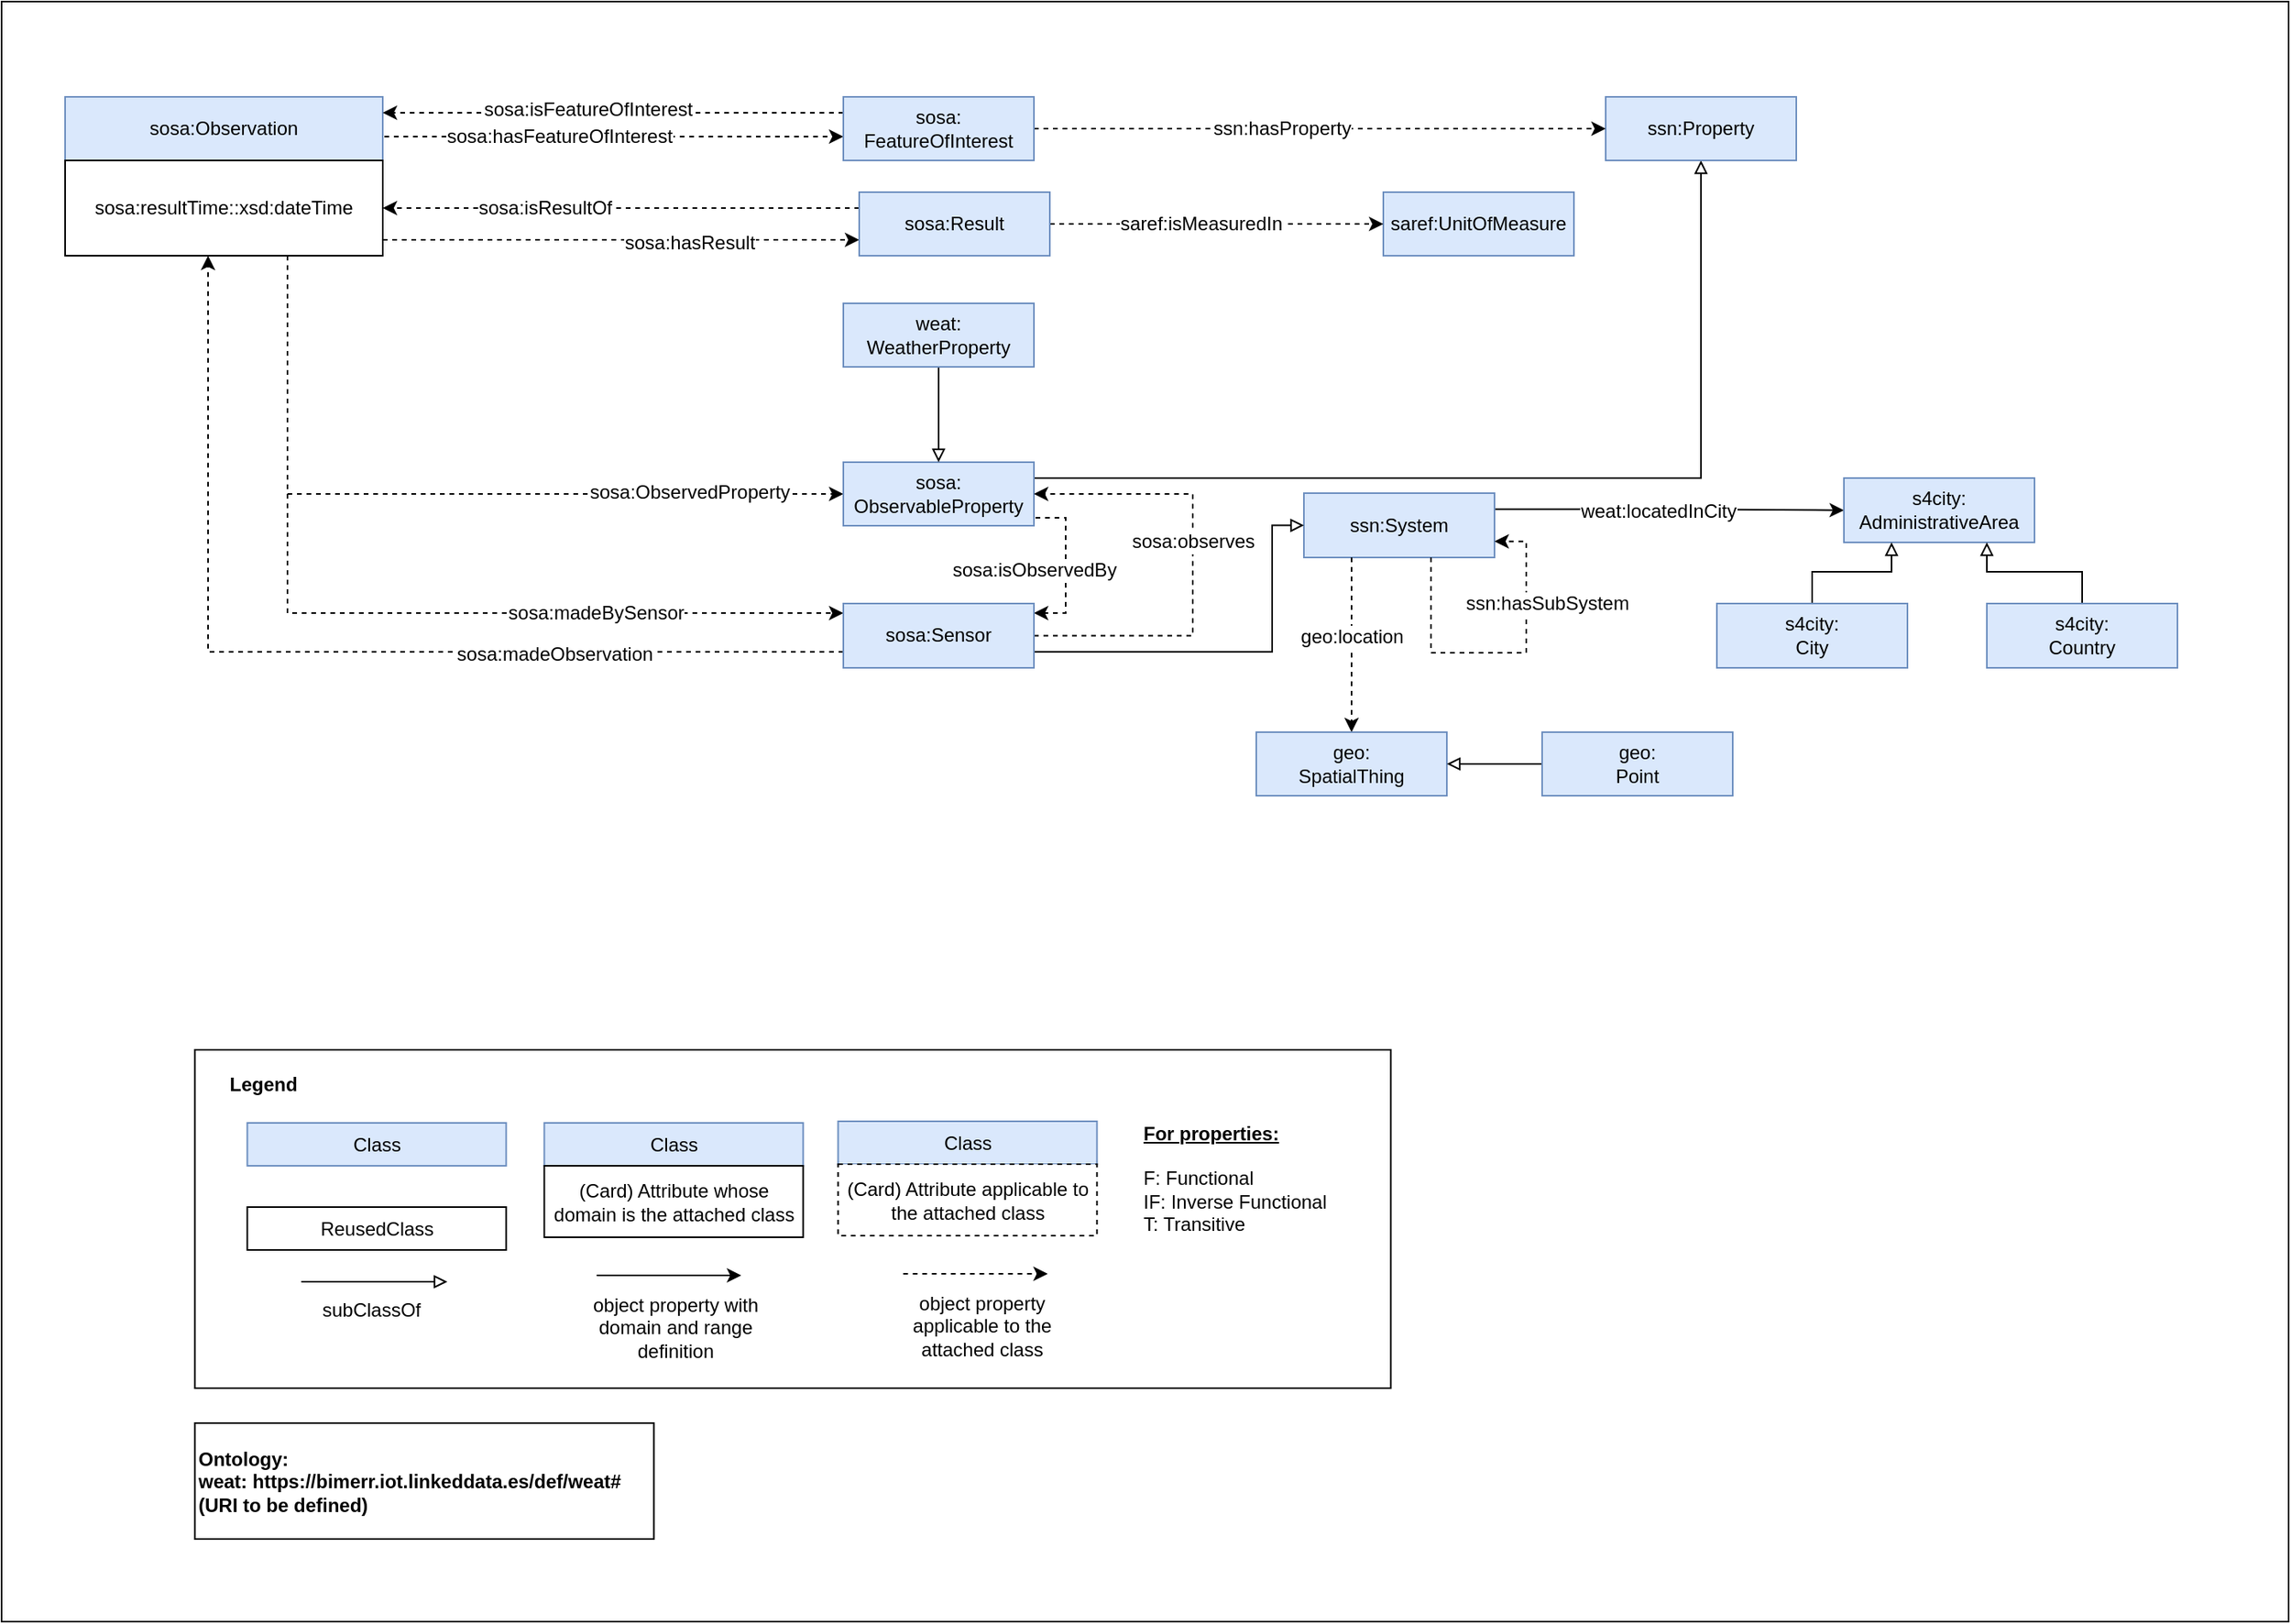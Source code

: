 <mxfile version="12.6.5" type="device"><diagram id="J54eworNF7apzZ_8PsLG" name="Page-1"><mxGraphModel dx="2576" dy="971" grid="1" gridSize="10" guides="1" tooltips="1" connect="1" arrows="1" fold="1" page="1" pageScale="1" pageWidth="850" pageHeight="1100" math="0" shadow="0"><root><mxCell id="0"/><mxCell id="1" parent="0"/><mxCell id="ujUP7VdfdjW9A_RBjUaJ-160" value="" style="rounded=0;whiteSpace=wrap;html=1;" vertex="1" parent="1"><mxGeometry x="-210" y="150" width="1440" height="1020" as="geometry"/></mxCell><mxCell id="ujUP7VdfdjW9A_RBjUaJ-1" style="edgeStyle=orthogonalEdgeStyle;rounded=0;orthogonalLoop=1;jettySize=auto;html=1;exitX=1;exitY=0.5;exitDx=0;exitDy=0;dashed=1;" edge="1" parent="1" source="ujUP7VdfdjW9A_RBjUaJ-11" target="ujUP7VdfdjW9A_RBjUaJ-26"><mxGeometry relative="1" as="geometry"><Array as="points"><mxPoint x="30" y="235"/></Array></mxGeometry></mxCell><mxCell id="ujUP7VdfdjW9A_RBjUaJ-2" value="sosa:hasFeatureOfInterest" style="text;html=1;align=center;verticalAlign=middle;resizable=0;points=[];labelBackgroundColor=#ffffff;" vertex="1" connectable="0" parent="ujUP7VdfdjW9A_RBjUaJ-1"><mxGeometry x="-0.089" y="1" relative="1" as="geometry"><mxPoint x="-19" y="1" as="offset"/></mxGeometry></mxCell><mxCell id="ujUP7VdfdjW9A_RBjUaJ-3" style="edgeStyle=orthogonalEdgeStyle;rounded=0;orthogonalLoop=1;jettySize=auto;html=1;entryX=0;entryY=0.75;entryDx=0;entryDy=0;dashed=1;" edge="1" parent="1" source="ujUP7VdfdjW9A_RBjUaJ-50" target="ujUP7VdfdjW9A_RBjUaJ-33"><mxGeometry relative="1" as="geometry"><Array as="points"><mxPoint x="190" y="300"/><mxPoint x="190" y="300"/></Array></mxGeometry></mxCell><mxCell id="ujUP7VdfdjW9A_RBjUaJ-4" value="sosa:hasResult" style="text;html=1;align=center;verticalAlign=middle;resizable=0;points=[];labelBackgroundColor=#ffffff;" vertex="1" connectable="0" parent="ujUP7VdfdjW9A_RBjUaJ-3"><mxGeometry x="0.287" y="-2" relative="1" as="geometry"><mxPoint as="offset"/></mxGeometry></mxCell><mxCell id="ujUP7VdfdjW9A_RBjUaJ-7" style="edgeStyle=orthogonalEdgeStyle;rounded=0;orthogonalLoop=1;jettySize=auto;html=1;dashed=1;" edge="1" parent="1" source="ujUP7VdfdjW9A_RBjUaJ-50" target="ujUP7VdfdjW9A_RBjUaJ-40"><mxGeometry relative="1" as="geometry"><Array as="points"><mxPoint x="-30" y="535"/></Array><mxPoint x="260" y="535" as="targetPoint"/></mxGeometry></mxCell><mxCell id="ujUP7VdfdjW9A_RBjUaJ-8" value="sosa:madeBySensor" style="text;html=1;align=center;verticalAlign=middle;resizable=0;points=[];labelBackgroundColor=#ffffff;" vertex="1" connectable="0" parent="ujUP7VdfdjW9A_RBjUaJ-7"><mxGeometry x="0.455" y="-3" relative="1" as="geometry"><mxPoint y="-3" as="offset"/></mxGeometry></mxCell><mxCell id="ujUP7VdfdjW9A_RBjUaJ-9" style="edgeStyle=orthogonalEdgeStyle;rounded=0;orthogonalLoop=1;jettySize=auto;html=1;entryX=0;entryY=0.5;entryDx=0;entryDy=0;dashed=1;" edge="1" parent="1" target="ujUP7VdfdjW9A_RBjUaJ-19"><mxGeometry relative="1" as="geometry"><Array as="points"><mxPoint x="-30" y="460"/></Array><mxPoint x="-30" y="370" as="sourcePoint"/></mxGeometry></mxCell><mxCell id="ujUP7VdfdjW9A_RBjUaJ-10" value="sosa:ObservedProperty" style="text;html=1;align=center;verticalAlign=middle;resizable=0;points=[];labelBackgroundColor=#ffffff;" vertex="1" connectable="0" parent="ujUP7VdfdjW9A_RBjUaJ-9"><mxGeometry x="0.556" y="1" relative="1" as="geometry"><mxPoint as="offset"/></mxGeometry></mxCell><mxCell id="ujUP7VdfdjW9A_RBjUaJ-11" value="sosa:Observation" style="rounded=0;whiteSpace=wrap;html=1;fillColor=#dae8fc;glass=0;shadow=0;comic=0;strokeColor=#6c8ebf;" vertex="1" parent="1"><mxGeometry x="-170" y="210" width="200" height="40" as="geometry"/></mxCell><mxCell id="ujUP7VdfdjW9A_RBjUaJ-59" style="edgeStyle=orthogonalEdgeStyle;rounded=0;orthogonalLoop=1;jettySize=auto;html=1;exitX=1;exitY=0.25;exitDx=0;exitDy=0;entryX=0;entryY=0.5;entryDx=0;entryDy=0;endArrow=classic;endFill=1;" edge="1" parent="1" source="ujUP7VdfdjW9A_RBjUaJ-12" target="ujUP7VdfdjW9A_RBjUaJ-27"><mxGeometry relative="1" as="geometry"/></mxCell><mxCell id="ujUP7VdfdjW9A_RBjUaJ-60" value="weat:locatedInCity" style="text;html=1;align=center;verticalAlign=middle;resizable=0;points=[];labelBackgroundColor=#ffffff;" vertex="1" connectable="0" parent="ujUP7VdfdjW9A_RBjUaJ-59"><mxGeometry x="-0.227" y="-1" relative="1" as="geometry"><mxPoint x="17.65" y="-0.35" as="offset"/></mxGeometry></mxCell><mxCell id="ujUP7VdfdjW9A_RBjUaJ-12" value="ssn:System&lt;span style=&quot;color: rgba(0 , 0 , 0 , 0) ; font-family: monospace ; font-size: 0px ; white-space: nowrap&quot;&gt;%3CmxGraphModel%3E%3Croot%3E%3CmxCell%20id%3D%220%22%2F%3E%3CmxCell%20id%3D%221%22%20parent%3D%220%22%2F%3E%3CmxCell%20id%3D%222%22%20value%3D%22%22%20style%3D%22rounded%3D0%3BwhiteSpace%3Dwrap%3Bhtml%3D1%3B%22%20vertex%3D%221%22%20parent%3D%221%22%3E%3CmxGeometry%20x%3D%2270%22%20y%3D%22320%22%20width%3D%22120%22%20height%3D%2260%22%20as%3D%22geometry%22%2F%3E%3C%2FmxCell%3E%3C%2Froot%3E%3C%2FmxGraphModel%3E&lt;/span&gt;" style="rounded=0;whiteSpace=wrap;html=1;fillColor=#dae8fc;strokeColor=#6c8ebf;" vertex="1" parent="1"><mxGeometry x="610" y="459.5" width="120" height="40.5" as="geometry"/></mxCell><mxCell id="ujUP7VdfdjW9A_RBjUaJ-13" style="edgeStyle=orthogonalEdgeStyle;rounded=0;orthogonalLoop=1;jettySize=auto;html=1;exitX=1;exitY=0.25;exitDx=0;exitDy=0;entryX=0.5;entryY=1;entryDx=0;entryDy=0;endArrow=block;endFill=0;" edge="1" parent="1" source="ujUP7VdfdjW9A_RBjUaJ-19" target="ujUP7VdfdjW9A_RBjUaJ-21"><mxGeometry relative="1" as="geometry"><Array as="points"><mxPoint x="860" y="450"/></Array></mxGeometry></mxCell><mxCell id="ujUP7VdfdjW9A_RBjUaJ-17" style="edgeStyle=orthogonalEdgeStyle;rounded=0;orthogonalLoop=1;jettySize=auto;html=1;exitX=1;exitY=0.75;exitDx=0;exitDy=0;dashed=1;" edge="1" parent="1" source="ujUP7VdfdjW9A_RBjUaJ-19" target="ujUP7VdfdjW9A_RBjUaJ-40"><mxGeometry relative="1" as="geometry"><Array as="points"><mxPoint x="460" y="475"/><mxPoint x="460" y="535"/></Array></mxGeometry></mxCell><mxCell id="ujUP7VdfdjW9A_RBjUaJ-18" value="sosa:isObservedBy" style="text;html=1;align=center;verticalAlign=middle;resizable=0;points=[];labelBackgroundColor=#ffffff;" vertex="1" connectable="0" parent="ujUP7VdfdjW9A_RBjUaJ-17"><mxGeometry x="0.314" y="4" relative="1" as="geometry"><mxPoint x="-24" y="-10.83" as="offset"/></mxGeometry></mxCell><mxCell id="ujUP7VdfdjW9A_RBjUaJ-19" value="sosa:&lt;br&gt;ObservableProperty" style="rounded=0;whiteSpace=wrap;html=1;fillColor=#dae8fc;strokeColor=#6c8ebf;" vertex="1" parent="1"><mxGeometry x="320" y="440" width="120" height="40" as="geometry"/></mxCell><mxCell id="ujUP7VdfdjW9A_RBjUaJ-21" value="ssn:Property" style="rounded=0;whiteSpace=wrap;html=1;fillColor=#dae8fc;strokeColor=#6c8ebf;" vertex="1" parent="1"><mxGeometry x="800" y="210" width="120" height="40" as="geometry"/></mxCell><mxCell id="ujUP7VdfdjW9A_RBjUaJ-22" style="edgeStyle=orthogonalEdgeStyle;rounded=0;orthogonalLoop=1;jettySize=auto;html=1;exitX=1;exitY=0.5;exitDx=0;exitDy=0;entryX=0;entryY=0.5;entryDx=0;entryDy=0;dashed=1;" edge="1" parent="1" source="ujUP7VdfdjW9A_RBjUaJ-26" target="ujUP7VdfdjW9A_RBjUaJ-21"><mxGeometry relative="1" as="geometry"><Array as="points"><mxPoint x="800" y="230"/></Array></mxGeometry></mxCell><mxCell id="ujUP7VdfdjW9A_RBjUaJ-23" value="ssn:hasProperty" style="text;html=1;align=center;verticalAlign=middle;resizable=0;points=[];labelBackgroundColor=#ffffff;" vertex="1" connectable="0" parent="ujUP7VdfdjW9A_RBjUaJ-22"><mxGeometry x="-0.25" y="-1" relative="1" as="geometry"><mxPoint x="21" y="-1" as="offset"/></mxGeometry></mxCell><mxCell id="ujUP7VdfdjW9A_RBjUaJ-24" style="edgeStyle=orthogonalEdgeStyle;rounded=0;orthogonalLoop=1;jettySize=auto;html=1;exitX=0;exitY=0.25;exitDx=0;exitDy=0;entryX=1;entryY=0.25;entryDx=0;entryDy=0;dashed=1;" edge="1" parent="1" source="ujUP7VdfdjW9A_RBjUaJ-26" target="ujUP7VdfdjW9A_RBjUaJ-11"><mxGeometry relative="1" as="geometry"><Array as="points"><mxPoint x="320" y="220"/></Array></mxGeometry></mxCell><mxCell id="ujUP7VdfdjW9A_RBjUaJ-25" value="sosa:isFeatureOfInterest" style="text;html=1;align=center;verticalAlign=middle;resizable=0;points=[];labelBackgroundColor=#ffffff;" vertex="1" connectable="0" parent="ujUP7VdfdjW9A_RBjUaJ-24"><mxGeometry x="0.114" y="-2" relative="1" as="geometry"><mxPoint as="offset"/></mxGeometry></mxCell><mxCell id="ujUP7VdfdjW9A_RBjUaJ-26" value="sosa:&lt;br&gt;FeatureOfInterest" style="rounded=0;whiteSpace=wrap;html=1;fillColor=#dae8fc;strokeColor=#6c8ebf;" vertex="1" parent="1"><mxGeometry x="320" y="210" width="120" height="40" as="geometry"/></mxCell><mxCell id="ujUP7VdfdjW9A_RBjUaJ-27" value="s4city:&lt;br&gt;AdministrativeArea" style="rounded=0;whiteSpace=wrap;html=1;fillColor=#dae8fc;strokeColor=#6c8ebf;" vertex="1" parent="1"><mxGeometry x="950" y="450" width="120" height="40.5" as="geometry"/></mxCell><mxCell id="ujUP7VdfdjW9A_RBjUaJ-28" value="saref:UnitOfMeasure" style="rounded=0;whiteSpace=wrap;html=1;fillColor=#dae8fc;strokeColor=#6c8ebf;" vertex="1" parent="1"><mxGeometry x="660" y="270" width="120" height="40" as="geometry"/></mxCell><mxCell id="ujUP7VdfdjW9A_RBjUaJ-29" style="edgeStyle=orthogonalEdgeStyle;rounded=0;orthogonalLoop=1;jettySize=auto;html=1;exitX=1;exitY=0.5;exitDx=0;exitDy=0;entryX=0;entryY=0.5;entryDx=0;entryDy=0;dashed=1;" edge="1" parent="1" source="ujUP7VdfdjW9A_RBjUaJ-33" target="ujUP7VdfdjW9A_RBjUaJ-28"><mxGeometry relative="1" as="geometry"/></mxCell><mxCell id="ujUP7VdfdjW9A_RBjUaJ-30" value="saref:isMeasuredIn" style="text;html=1;align=center;verticalAlign=middle;resizable=0;points=[];labelBackgroundColor=#ffffff;" vertex="1" connectable="0" parent="ujUP7VdfdjW9A_RBjUaJ-29"><mxGeometry x="-0.095" y="-2" relative="1" as="geometry"><mxPoint y="-2" as="offset"/></mxGeometry></mxCell><mxCell id="ujUP7VdfdjW9A_RBjUaJ-31" style="edgeStyle=orthogonalEdgeStyle;rounded=0;orthogonalLoop=1;jettySize=auto;html=1;exitX=0;exitY=0.25;exitDx=0;exitDy=0;dashed=1;" edge="1" parent="1" source="ujUP7VdfdjW9A_RBjUaJ-33" target="ujUP7VdfdjW9A_RBjUaJ-50"><mxGeometry relative="1" as="geometry"><mxPoint x="-63" y="252" as="targetPoint"/><Array as="points"><mxPoint x="180" y="280"/><mxPoint x="180" y="280"/></Array></mxGeometry></mxCell><mxCell id="ujUP7VdfdjW9A_RBjUaJ-32" value="sosa:isResultOf" style="text;html=1;align=center;verticalAlign=middle;resizable=0;points=[];labelBackgroundColor=#ffffff;" vertex="1" connectable="0" parent="ujUP7VdfdjW9A_RBjUaJ-31"><mxGeometry x="-0.286" y="-2" relative="1" as="geometry"><mxPoint x="-91.44" y="1.96" as="offset"/></mxGeometry></mxCell><mxCell id="ujUP7VdfdjW9A_RBjUaJ-33" value="sosa:Result" style="rounded=0;whiteSpace=wrap;html=1;fillColor=#dae8fc;strokeColor=#6c8ebf;" vertex="1" parent="1"><mxGeometry x="330" y="270" width="120" height="40" as="geometry"/></mxCell><mxCell id="ujUP7VdfdjW9A_RBjUaJ-34" style="edgeStyle=orthogonalEdgeStyle;rounded=0;orthogonalLoop=1;jettySize=auto;html=1;exitX=0;exitY=0.75;exitDx=0;exitDy=0;dashed=1;" edge="1" parent="1" source="ujUP7VdfdjW9A_RBjUaJ-40" target="ujUP7VdfdjW9A_RBjUaJ-50"><mxGeometry relative="1" as="geometry"><mxPoint x="-80" y="350" as="targetPoint"/><Array as="points"><mxPoint x="-80" y="559"/></Array></mxGeometry></mxCell><mxCell id="ujUP7VdfdjW9A_RBjUaJ-35" value="sosa:madeObservation" style="text;html=1;align=center;verticalAlign=middle;resizable=0;points=[];labelBackgroundColor=#ffffff;" vertex="1" connectable="0" parent="ujUP7VdfdjW9A_RBjUaJ-34"><mxGeometry x="-0.44" y="1" relative="1" as="geometry"><mxPoint as="offset"/></mxGeometry></mxCell><mxCell id="ujUP7VdfdjW9A_RBjUaJ-36" style="edgeStyle=orthogonalEdgeStyle;rounded=0;orthogonalLoop=1;jettySize=auto;html=1;exitX=1;exitY=0.5;exitDx=0;exitDy=0;entryX=1;entryY=0.5;entryDx=0;entryDy=0;dashed=1;" edge="1" parent="1" source="ujUP7VdfdjW9A_RBjUaJ-40" target="ujUP7VdfdjW9A_RBjUaJ-19"><mxGeometry relative="1" as="geometry"><Array as="points"><mxPoint x="540" y="550"/><mxPoint x="540" y="460"/></Array></mxGeometry></mxCell><mxCell id="ujUP7VdfdjW9A_RBjUaJ-37" value="sosa:observes" style="text;html=1;align=center;verticalAlign=middle;resizable=0;points=[];labelBackgroundColor=#ffffff;" vertex="1" connectable="0" parent="ujUP7VdfdjW9A_RBjUaJ-36"><mxGeometry x="-0.123" y="-2" relative="1" as="geometry"><mxPoint x="-2" y="-32.83" as="offset"/></mxGeometry></mxCell><mxCell id="ujUP7VdfdjW9A_RBjUaJ-57" style="edgeStyle=orthogonalEdgeStyle;rounded=0;orthogonalLoop=1;jettySize=auto;html=1;exitX=1;exitY=0.75;exitDx=0;exitDy=0;endArrow=block;endFill=0;entryX=0;entryY=0.5;entryDx=0;entryDy=0;" edge="1" parent="1" source="ujUP7VdfdjW9A_RBjUaJ-40" target="ujUP7VdfdjW9A_RBjUaJ-12"><mxGeometry relative="1" as="geometry"><mxPoint x="620" y="660" as="targetPoint"/><Array as="points"><mxPoint x="590" y="559"/><mxPoint x="590" y="480"/></Array></mxGeometry></mxCell><mxCell id="ujUP7VdfdjW9A_RBjUaJ-64" style="edgeStyle=orthogonalEdgeStyle;rounded=0;orthogonalLoop=1;jettySize=auto;html=1;exitX=0.25;exitY=1;exitDx=0;exitDy=0;endArrow=classic;endFill=1;dashed=1;" edge="1" parent="1" source="ujUP7VdfdjW9A_RBjUaJ-12" target="ujUP7VdfdjW9A_RBjUaJ-61"><mxGeometry relative="1" as="geometry"><Array as="points"/></mxGeometry></mxCell><mxCell id="ujUP7VdfdjW9A_RBjUaJ-66" value="geo:location" style="text;html=1;align=center;verticalAlign=middle;resizable=0;points=[];labelBackgroundColor=#ffffff;" vertex="1" connectable="0" parent="ujUP7VdfdjW9A_RBjUaJ-64"><mxGeometry x="-0.352" y="-1" relative="1" as="geometry"><mxPoint x="1" y="14.67" as="offset"/></mxGeometry></mxCell><mxCell id="ujUP7VdfdjW9A_RBjUaJ-40" value="sosa:Sensor" style="rounded=0;whiteSpace=wrap;html=1;fillColor=#dae8fc;strokeColor=#6c8ebf;" vertex="1" parent="1"><mxGeometry x="320" y="529" width="120" height="40.5" as="geometry"/></mxCell><mxCell id="ujUP7VdfdjW9A_RBjUaJ-46" style="edgeStyle=orthogonalEdgeStyle;rounded=0;orthogonalLoop=1;jettySize=auto;html=1;entryX=1;entryY=0.75;entryDx=0;entryDy=0;dashed=1;" edge="1" parent="1" source="ujUP7VdfdjW9A_RBjUaJ-12" target="ujUP7VdfdjW9A_RBjUaJ-12"><mxGeometry relative="1" as="geometry"><Array as="points"><mxPoint x="690" y="560"/><mxPoint x="750" y="560"/><mxPoint x="750" y="490"/></Array></mxGeometry></mxCell><mxCell id="ujUP7VdfdjW9A_RBjUaJ-47" value="ssn:hasSubSystem" style="text;html=1;align=center;verticalAlign=middle;resizable=0;points=[];labelBackgroundColor=#ffffff;" vertex="1" connectable="0" parent="ujUP7VdfdjW9A_RBjUaJ-46"><mxGeometry x="-0.2" y="1" relative="1" as="geometry"><mxPoint x="48.29" y="-30.06" as="offset"/></mxGeometry></mxCell><mxCell id="ujUP7VdfdjW9A_RBjUaJ-50" value="sosa:resultTime::xsd:dateTime" style="rounded=0;whiteSpace=wrap;html=1;" vertex="1" parent="1"><mxGeometry x="-170" y="250" width="200" height="60" as="geometry"/></mxCell><mxCell id="ujUP7VdfdjW9A_RBjUaJ-58" style="edgeStyle=orthogonalEdgeStyle;rounded=0;orthogonalLoop=1;jettySize=auto;html=1;exitX=0.5;exitY=1;exitDx=0;exitDy=0;endArrow=block;endFill=0;" edge="1" parent="1" source="ujUP7VdfdjW9A_RBjUaJ-51" target="ujUP7VdfdjW9A_RBjUaJ-19"><mxGeometry relative="1" as="geometry"/></mxCell><mxCell id="ujUP7VdfdjW9A_RBjUaJ-51" value="weat:&lt;br&gt;WeatherProperty" style="rounded=0;whiteSpace=wrap;html=1;fillColor=#dae8fc;strokeColor=#6c8ebf;" vertex="1" parent="1"><mxGeometry x="320" y="340" width="120" height="40" as="geometry"/></mxCell><mxCell id="ujUP7VdfdjW9A_RBjUaJ-61" value="geo:&lt;br&gt;SpatialThing" style="rounded=0;whiteSpace=wrap;html=1;fillColor=#dae8fc;fontStyle=0;strokeColor=#6c8ebf;" vertex="1" parent="1"><mxGeometry x="580" y="610" width="120" height="40" as="geometry"/></mxCell><mxCell id="ujUP7VdfdjW9A_RBjUaJ-63" style="edgeStyle=orthogonalEdgeStyle;rounded=0;orthogonalLoop=1;jettySize=auto;html=1;endArrow=block;endFill=0;" edge="1" parent="1" source="ujUP7VdfdjW9A_RBjUaJ-62" target="ujUP7VdfdjW9A_RBjUaJ-61"><mxGeometry relative="1" as="geometry"/></mxCell><mxCell id="ujUP7VdfdjW9A_RBjUaJ-62" value="geo:&lt;br&gt;Point" style="rounded=0;whiteSpace=wrap;html=1;fillColor=#dae8fc;strokeColor=#6c8ebf;" vertex="1" parent="1"><mxGeometry x="760" y="610" width="120" height="40" as="geometry"/></mxCell><mxCell id="ujUP7VdfdjW9A_RBjUaJ-67" value="&lt;b&gt;Ontology:&lt;/b&gt;&lt;br&gt;&lt;b&gt;weat: https://bimerr.iot.linkeddata.es/def/weat#&lt;/b&gt;&lt;br&gt;&lt;b&gt;(URI to be defined)&lt;/b&gt;" style="rounded=0;whiteSpace=wrap;html=1;fillColor=none;align=left;" vertex="1" parent="1"><mxGeometry x="-88.29" y="1045" width="289" height="73" as="geometry"/></mxCell><mxCell id="ujUP7VdfdjW9A_RBjUaJ-68" value="" style="rounded=0;whiteSpace=wrap;html=1;fillColor=none;" vertex="1" parent="1"><mxGeometry x="-88.29" y="810" width="753" height="213" as="geometry"/></mxCell><mxCell id="ujUP7VdfdjW9A_RBjUaJ-69" value="Class" style="rounded=0;whiteSpace=wrap;html=1;fillColor=#dae8fc;strokeColor=#6c8ebf;" vertex="1" parent="1"><mxGeometry x="131.71" y="856" width="163" height="27" as="geometry"/></mxCell><mxCell id="ujUP7VdfdjW9A_RBjUaJ-70" value="(Card) Attribute whose domain is the attached class" style="rounded=0;whiteSpace=wrap;html=1;" vertex="1" parent="1"><mxGeometry x="131.71" y="883" width="163" height="45" as="geometry"/></mxCell><mxCell id="ujUP7VdfdjW9A_RBjUaJ-71" value="Class" style="rounded=0;whiteSpace=wrap;html=1;fillColor=#dae8fc;strokeColor=#6c8ebf;" vertex="1" parent="1"><mxGeometry x="316.71" y="855" width="163" height="27" as="geometry"/></mxCell><mxCell id="ujUP7VdfdjW9A_RBjUaJ-72" value="(Card) Attribute applicable to the attached class" style="rounded=0;whiteSpace=wrap;html=1;dashed=1;" vertex="1" parent="1"><mxGeometry x="316.71" y="882" width="163" height="45" as="geometry"/></mxCell><mxCell id="ujUP7VdfdjW9A_RBjUaJ-73" value="ReusedClass" style="rounded=0;whiteSpace=wrap;html=1;" vertex="1" parent="1"><mxGeometry x="-55.29" y="909" width="163" height="27" as="geometry"/></mxCell><mxCell id="ujUP7VdfdjW9A_RBjUaJ-74" value="Class" style="rounded=0;whiteSpace=wrap;html=1;fillColor=#dae8fc;strokeColor=#6c8ebf;" vertex="1" parent="1"><mxGeometry x="-55.29" y="856" width="163" height="27" as="geometry"/></mxCell><mxCell id="ujUP7VdfdjW9A_RBjUaJ-75" value="" style="endArrow=block;html=1;endFill=0;" edge="1" parent="1"><mxGeometry width="50" height="50" relative="1" as="geometry"><mxPoint x="-21.29" y="956.0" as="sourcePoint"/><mxPoint x="70.71" y="956.0" as="targetPoint"/></mxGeometry></mxCell><mxCell id="ujUP7VdfdjW9A_RBjUaJ-76" value="subClassOf" style="text;html=1;strokeColor=none;fillColor=none;align=center;verticalAlign=middle;whiteSpace=wrap;rounded=0;dashed=1;" vertex="1" parent="1"><mxGeometry x="3.21" y="964" width="40" height="20" as="geometry"/></mxCell><mxCell id="ujUP7VdfdjW9A_RBjUaJ-77" value="" style="endArrow=classic;html=1;" edge="1" parent="1"><mxGeometry width="50" height="50" relative="1" as="geometry"><mxPoint x="164.71" y="952" as="sourcePoint"/><mxPoint x="255.71" y="952" as="targetPoint"/></mxGeometry></mxCell><mxCell id="ujUP7VdfdjW9A_RBjUaJ-78" value="object property with domain and range definition" style="text;html=1;strokeColor=none;fillColor=none;align=center;verticalAlign=middle;whiteSpace=wrap;rounded=0;dashed=1;" vertex="1" parent="1"><mxGeometry x="158.71" y="975" width="110.5" height="20" as="geometry"/></mxCell><mxCell id="ujUP7VdfdjW9A_RBjUaJ-79" value="" style="endArrow=classic;html=1;dashed=1;" edge="1" parent="1"><mxGeometry width="50" height="50" relative="1" as="geometry"><mxPoint x="357.71" y="951.0" as="sourcePoint"/><mxPoint x="448.71" y="951.0" as="targetPoint"/></mxGeometry></mxCell><mxCell id="ujUP7VdfdjW9A_RBjUaJ-80" value="object property applicable to the attached class" style="text;html=1;strokeColor=none;fillColor=none;align=center;verticalAlign=middle;whiteSpace=wrap;rounded=0;dashed=1;" vertex="1" parent="1"><mxGeometry x="351.71" y="974" width="110.5" height="20" as="geometry"/></mxCell><mxCell id="ujUP7VdfdjW9A_RBjUaJ-81" value="&lt;b&gt;&lt;u&gt;For properties:&lt;br&gt;&lt;br&gt;&lt;/u&gt;&lt;/b&gt;F: Functional&lt;br&gt;IF: Inverse Functional&lt;br&gt;T: Transitive" style="text;html=1;strokeColor=none;fillColor=none;align=left;verticalAlign=middle;whiteSpace=wrap;rounded=0;dashed=1;" vertex="1" parent="1"><mxGeometry x="506.71" y="856" width="136" height="70" as="geometry"/></mxCell><mxCell id="ujUP7VdfdjW9A_RBjUaJ-82" value="&lt;b&gt;Legend&lt;/b&gt;" style="text;html=1;strokeColor=none;fillColor=none;align=center;verticalAlign=middle;whiteSpace=wrap;rounded=0;dashed=1;" vertex="1" parent="1"><mxGeometry x="-65.29" y="822" width="40" height="20" as="geometry"/></mxCell><mxCell id="ujUP7VdfdjW9A_RBjUaJ-158" style="edgeStyle=orthogonalEdgeStyle;rounded=0;orthogonalLoop=1;jettySize=auto;html=1;exitX=0.5;exitY=0;exitDx=0;exitDy=0;entryX=0.25;entryY=1;entryDx=0;entryDy=0;endArrow=block;endFill=0;" edge="1" parent="1" source="ujUP7VdfdjW9A_RBjUaJ-156" target="ujUP7VdfdjW9A_RBjUaJ-27"><mxGeometry relative="1" as="geometry"/></mxCell><mxCell id="ujUP7VdfdjW9A_RBjUaJ-156" value="s4city:&lt;br&gt;City" style="rounded=0;whiteSpace=wrap;html=1;fillColor=#dae8fc;strokeColor=#6c8ebf;" vertex="1" parent="1"><mxGeometry x="870" y="529" width="120" height="40.5" as="geometry"/></mxCell><mxCell id="ujUP7VdfdjW9A_RBjUaJ-159" style="edgeStyle=orthogonalEdgeStyle;rounded=0;orthogonalLoop=1;jettySize=auto;html=1;exitX=0.5;exitY=0;exitDx=0;exitDy=0;entryX=0.75;entryY=1;entryDx=0;entryDy=0;endArrow=block;endFill=0;" edge="1" parent="1" source="ujUP7VdfdjW9A_RBjUaJ-157" target="ujUP7VdfdjW9A_RBjUaJ-27"><mxGeometry relative="1" as="geometry"/></mxCell><mxCell id="ujUP7VdfdjW9A_RBjUaJ-157" value="s4city:&lt;br&gt;Country" style="rounded=0;whiteSpace=wrap;html=1;fillColor=#dae8fc;strokeColor=#6c8ebf;" vertex="1" parent="1"><mxGeometry x="1040" y="529" width="120" height="40.5" as="geometry"/></mxCell></root></mxGraphModel></diagram></mxfile>